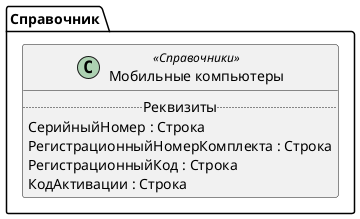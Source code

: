 ﻿@startuml МобильныеКомпьютеры
'!include templates.wsd
'..\include templates.wsd
class Справочник.МобильныеКомпьютеры as "Мобильные компьютеры" <<Справочники>>
{
..Реквизиты..
СерийныйНомер : Строка
РегистрационныйНомерКомплекта : Строка
РегистрационныйКод : Строка
КодАктивации : Строка
}
@enduml

